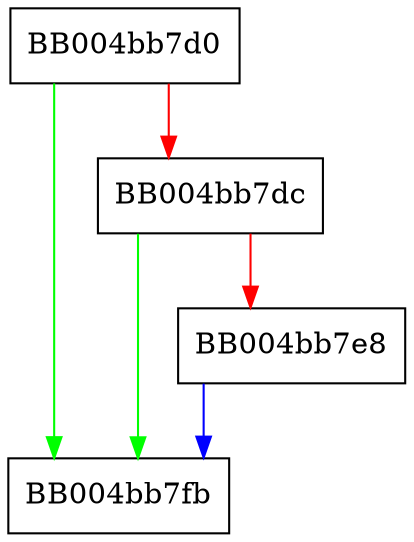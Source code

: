 digraph ossl_qrl_get_suite_cipher_name {
  node [shape="box"];
  graph [splines=ortho];
  BB004bb7d0 -> BB004bb7fb [color="green"];
  BB004bb7d0 -> BB004bb7dc [color="red"];
  BB004bb7dc -> BB004bb7fb [color="green"];
  BB004bb7dc -> BB004bb7e8 [color="red"];
  BB004bb7e8 -> BB004bb7fb [color="blue"];
}